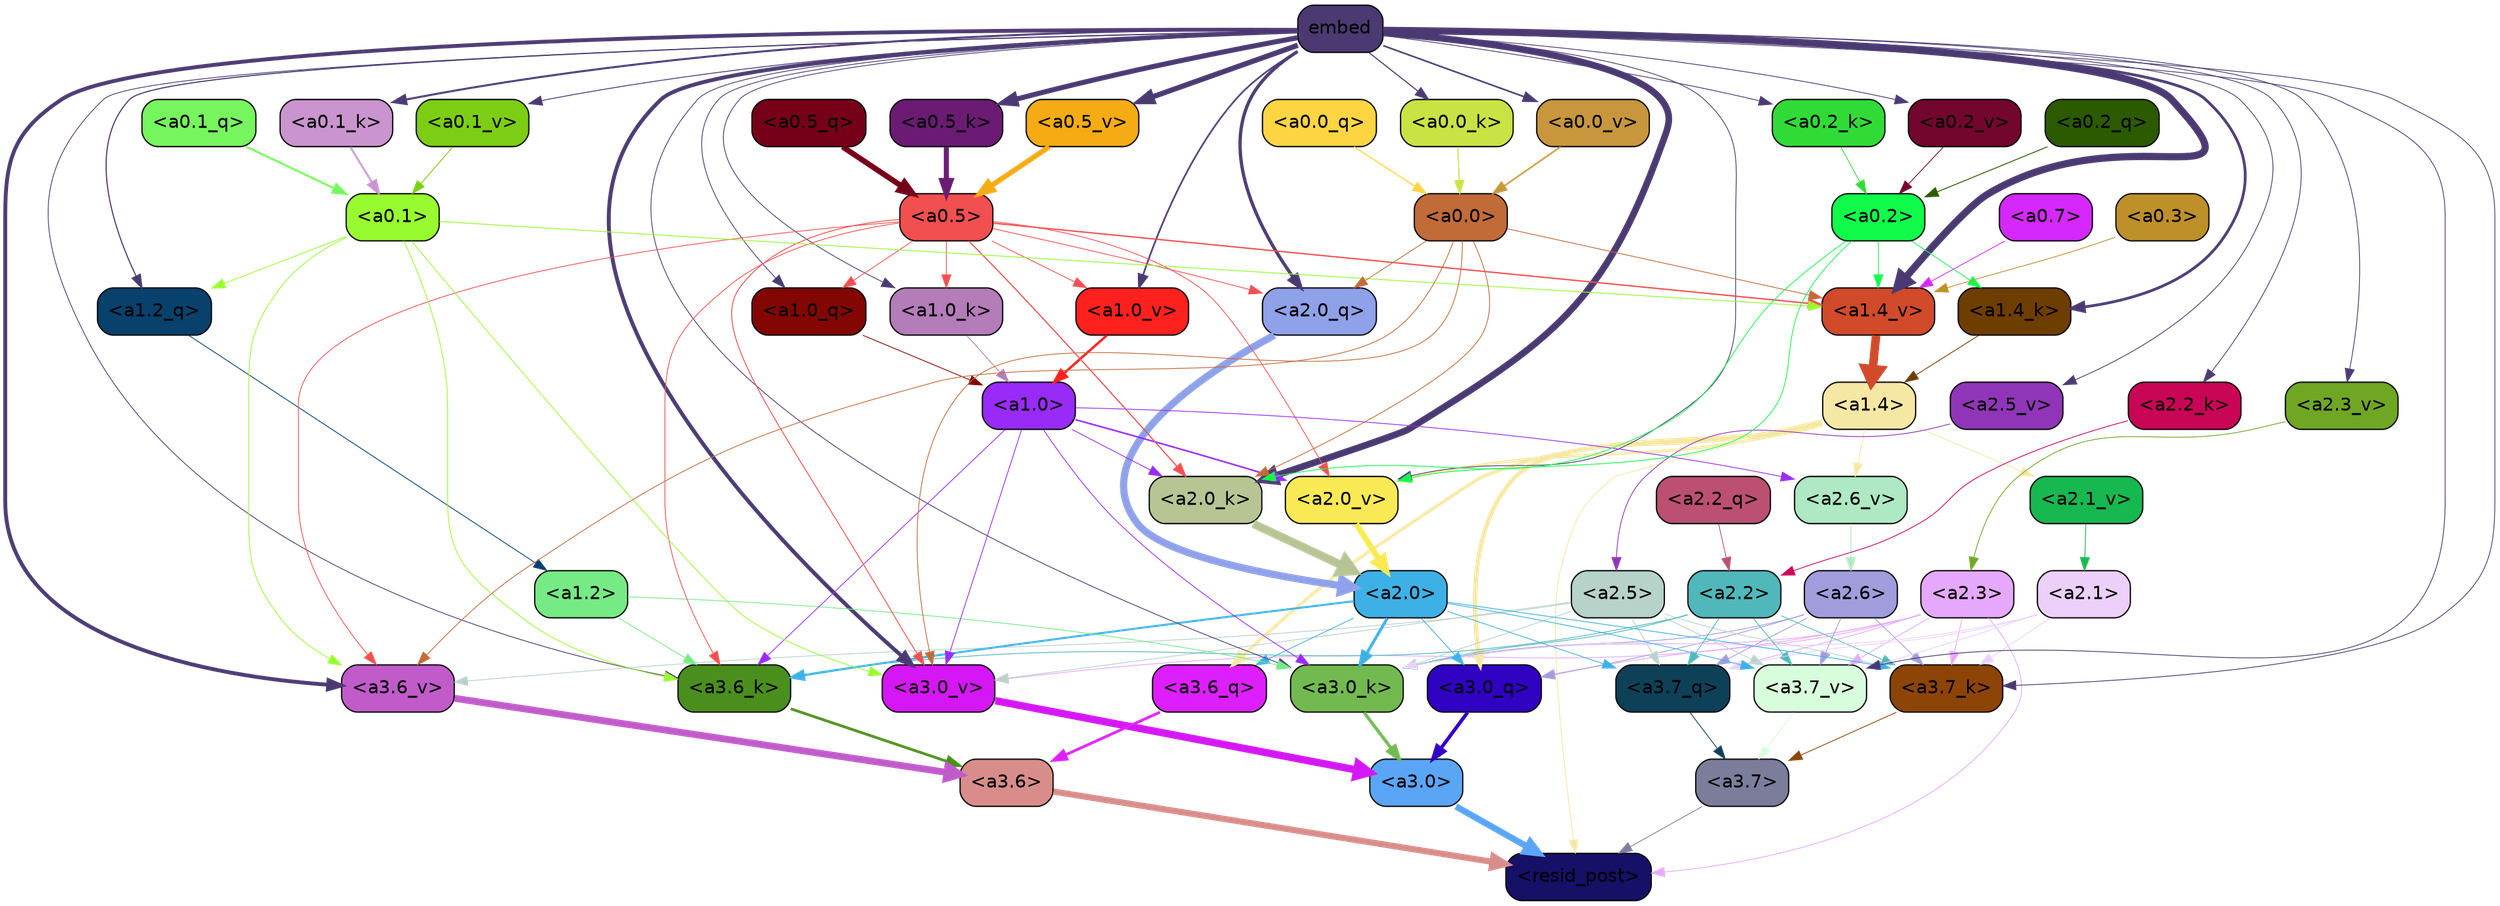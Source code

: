 strict digraph "" {
	graph [bgcolor=transparent,
		layout=dot,
		overlap=false,
		splines=true
	];
	"<a3.7>"	[color=black,
		fillcolor="#7c7d9b",
		fontname=Helvetica,
		shape=box,
		style="filled, rounded"];
	"<resid_post>"	[color=black,
		fillcolor="#161067",
		fontname=Helvetica,
		shape=box,
		style="filled, rounded"];
	"<a3.7>" -> "<resid_post>"	[color="#7c7d9b",
		penwidth=0.6];
	"<a3.6>"	[color=black,
		fillcolor="#d88d8a",
		fontname=Helvetica,
		shape=box,
		style="filled, rounded"];
	"<a3.6>" -> "<resid_post>"	[color="#d88d8a",
		penwidth=4.753257989883423];
	"<a3.0>"	[color=black,
		fillcolor="#5ba5f6",
		fontname=Helvetica,
		shape=box,
		style="filled, rounded"];
	"<a3.0>" -> "<resid_post>"	[color="#5ba5f6",
		penwidth=4.90053927898407];
	"<a2.3>"	[color=black,
		fillcolor="#e6a8fc",
		fontname=Helvetica,
		shape=box,
		style="filled, rounded"];
	"<a2.3>" -> "<resid_post>"	[color="#e6a8fc",
		penwidth=0.6];
	"<a3.7_q>"	[color=black,
		fillcolor="#0e4058",
		fontname=Helvetica,
		shape=box,
		style="filled, rounded"];
	"<a2.3>" -> "<a3.7_q>"	[color="#e6a8fc",
		penwidth=0.6];
	"<a3.0_q>"	[color=black,
		fillcolor="#3002c1",
		fontname=Helvetica,
		shape=box,
		style="filled, rounded"];
	"<a2.3>" -> "<a3.0_q>"	[color="#e6a8fc",
		penwidth=0.6];
	"<a3.7_k>"	[color=black,
		fillcolor="#8d4407",
		fontname=Helvetica,
		shape=box,
		style="filled, rounded"];
	"<a2.3>" -> "<a3.7_k>"	[color="#e6a8fc",
		penwidth=0.6];
	"<a3.0_k>"	[color=black,
		fillcolor="#72ba50",
		fontname=Helvetica,
		shape=box,
		style="filled, rounded"];
	"<a2.3>" -> "<a3.0_k>"	[color="#e6a8fc",
		penwidth=0.6];
	"<a3.7_v>"	[color=black,
		fillcolor="#d8fddc",
		fontname=Helvetica,
		shape=box,
		style="filled, rounded"];
	"<a2.3>" -> "<a3.7_v>"	[color="#e6a8fc",
		penwidth=0.6];
	"<a3.0_v>"	[color=black,
		fillcolor="#d417f4",
		fontname=Helvetica,
		shape=box,
		style="filled, rounded"];
	"<a2.3>" -> "<a3.0_v>"	[color="#e6a8fc",
		penwidth=0.6];
	"<a1.4>"	[color=black,
		fillcolor="#f5e7a4",
		fontname=Helvetica,
		shape=box,
		style="filled, rounded"];
	"<a1.4>" -> "<resid_post>"	[color="#f5e7a4",
		penwidth=0.6];
	"<a3.6_q>"	[color=black,
		fillcolor="#dd1fff",
		fontname=Helvetica,
		shape=box,
		style="filled, rounded"];
	"<a1.4>" -> "<a3.6_q>"	[color="#f5e7a4",
		penwidth=2.5149343013763428];
	"<a1.4>" -> "<a3.0_q>"	[color="#f5e7a4",
		penwidth=3.2760138511657715];
	"<a2.6_v>"	[color=black,
		fillcolor="#aee9c3",
		fontname=Helvetica,
		shape=box,
		style="filled, rounded"];
	"<a1.4>" -> "<a2.6_v>"	[color="#f5e7a4",
		penwidth=0.6];
	"<a2.1_v>"	[color=black,
		fillcolor="#17b850",
		fontname=Helvetica,
		shape=box,
		style="filled, rounded"];
	"<a1.4>" -> "<a2.1_v>"	[color="#f5e7a4",
		penwidth=0.6];
	"<a2.0_v>"	[color=black,
		fillcolor="#f9e955",
		fontname=Helvetica,
		shape=box,
		style="filled, rounded"];
	"<a1.4>" -> "<a2.0_v>"	[color="#f5e7a4",
		penwidth=2.0870713144540787];
	"<a3.7_q>" -> "<a3.7>"	[color="#0e4058",
		penwidth=0.6];
	"<a3.6_q>" -> "<a3.6>"	[color="#dd1fff",
		penwidth=2.091020345687866];
	"<a3.0_q>" -> "<a3.0>"	[color="#3002c1",
		penwidth=2.7421876192092896];
	"<a3.7_k>" -> "<a3.7>"	[color="#8d4407",
		penwidth=0.6];
	"<a3.6_k>"	[color=black,
		fillcolor="#4a8f1e",
		fontname=Helvetica,
		shape=box,
		style="filled, rounded"];
	"<a3.6_k>" -> "<a3.6>"	[color="#4a8f1e",
		penwidth=2.048597991466522];
	"<a3.0_k>" -> "<a3.0>"	[color="#72ba50",
		penwidth=2.476402521133423];
	"<a3.7_v>" -> "<a3.7>"	[color="#d8fddc",
		penwidth=0.6];
	"<a3.6_v>"	[color=black,
		fillcolor="#c15bca",
		fontname=Helvetica,
		shape=box,
		style="filled, rounded"];
	"<a3.6_v>" -> "<a3.6>"	[color="#c15bca",
		penwidth=5.2550448179244995];
	"<a3.0_v>" -> "<a3.0>"	[color="#d417f4",
		penwidth=5.652270674705505];
	"<a2.6>"	[color=black,
		fillcolor="#a19cdb",
		fontname=Helvetica,
		shape=box,
		style="filled, rounded"];
	"<a2.6>" -> "<a3.7_q>"	[color="#a19cdb",
		penwidth=0.6];
	"<a2.6>" -> "<a3.0_q>"	[color="#a19cdb",
		penwidth=0.6];
	"<a2.6>" -> "<a3.7_k>"	[color="#a19cdb",
		penwidth=0.6];
	"<a2.6>" -> "<a3.0_k>"	[color="#a19cdb",
		penwidth=0.6];
	"<a2.6>" -> "<a3.7_v>"	[color="#a19cdb",
		penwidth=0.6];
	"<a2.5>"	[color=black,
		fillcolor="#b7d2c8",
		fontname=Helvetica,
		shape=box,
		style="filled, rounded"];
	"<a2.5>" -> "<a3.7_q>"	[color="#b7d2c8",
		penwidth=0.6];
	"<a2.5>" -> "<a3.7_k>"	[color="#b7d2c8",
		penwidth=0.6];
	"<a2.5>" -> "<a3.0_k>"	[color="#b7d2c8",
		penwidth=0.6];
	"<a2.5>" -> "<a3.7_v>"	[color="#b7d2c8",
		penwidth=0.6];
	"<a2.5>" -> "<a3.6_v>"	[color="#b7d2c8",
		penwidth=0.6];
	"<a2.5>" -> "<a3.0_v>"	[color="#b7d2c8",
		penwidth=0.6];
	"<a2.2>"	[color=black,
		fillcolor="#50b8ba",
		fontname=Helvetica,
		shape=box,
		style="filled, rounded"];
	"<a2.2>" -> "<a3.7_q>"	[color="#50b8ba",
		penwidth=0.6];
	"<a2.2>" -> "<a3.7_k>"	[color="#50b8ba",
		penwidth=0.6];
	"<a2.2>" -> "<a3.6_k>"	[color="#50b8ba",
		penwidth=0.6];
	"<a2.2>" -> "<a3.0_k>"	[color="#50b8ba",
		penwidth=0.6];
	"<a2.2>" -> "<a3.7_v>"	[color="#50b8ba",
		penwidth=0.6];
	"<a2.1>"	[color=black,
		fillcolor="#ecd0fa",
		fontname=Helvetica,
		shape=box,
		style="filled, rounded"];
	"<a2.1>" -> "<a3.7_q>"	[color="#ecd0fa",
		penwidth=0.6];
	"<a2.1>" -> "<a3.7_k>"	[color="#ecd0fa",
		penwidth=0.6];
	"<a2.1>" -> "<a3.0_k>"	[color="#ecd0fa",
		penwidth=0.6];
	"<a2.1>" -> "<a3.7_v>"	[color="#ecd0fa",
		penwidth=0.6];
	"<a2.0>"	[color=black,
		fillcolor="#3db1e6",
		fontname=Helvetica,
		shape=box,
		style="filled, rounded"];
	"<a2.0>" -> "<a3.7_q>"	[color="#3db1e6",
		penwidth=0.6];
	"<a2.0>" -> "<a3.6_q>"	[color="#3db1e6",
		penwidth=0.6];
	"<a2.0>" -> "<a3.0_q>"	[color="#3db1e6",
		penwidth=0.6];
	"<a2.0>" -> "<a3.7_k>"	[color="#3db1e6",
		penwidth=0.6];
	"<a2.0>" -> "<a3.6_k>"	[color="#3db1e6",
		penwidth=1.5290023684501648];
	"<a2.0>" -> "<a3.0_k>"	[color="#3db1e6",
		penwidth=2.2635570764541626];
	"<a2.0>" -> "<a3.7_v>"	[color="#3db1e6",
		penwidth=0.6];
	embed	[color=black,
		fillcolor="#4b3a72",
		fontname=Helvetica,
		shape=box,
		style="filled, rounded"];
	embed -> "<a3.7_k>"	[color="#4b3a72",
		penwidth=0.6];
	embed -> "<a3.6_k>"	[color="#4b3a72",
		penwidth=0.6];
	embed -> "<a3.0_k>"	[color="#4b3a72",
		penwidth=0.6];
	embed -> "<a3.7_v>"	[color="#4b3a72",
		penwidth=0.6];
	embed -> "<a3.6_v>"	[color="#4b3a72",
		penwidth=2.9556376338005066];
	embed -> "<a3.0_v>"	[color="#4b3a72",
		penwidth=2.972973108291626];
	"<a2.0_q>"	[color=black,
		fillcolor="#8fa1e9",
		fontname=Helvetica,
		shape=box,
		style="filled, rounded"];
	embed -> "<a2.0_q>"	[color="#4b3a72",
		penwidth=2.522909115999937];
	"<a2.2_k>"	[color=black,
		fillcolor="#c90556",
		fontname=Helvetica,
		shape=box,
		style="filled, rounded"];
	embed -> "<a2.2_k>"	[color="#4b3a72",
		penwidth=0.6];
	"<a2.0_k>"	[color=black,
		fillcolor="#b7c594",
		fontname=Helvetica,
		shape=box,
		style="filled, rounded"];
	embed -> "<a2.0_k>"	[color="#4b3a72",
		penwidth=5.094568967819214];
	"<a2.5_v>"	[color=black,
		fillcolor="#9035b8",
		fontname=Helvetica,
		shape=box,
		style="filled, rounded"];
	embed -> "<a2.5_v>"	[color="#4b3a72",
		penwidth=0.6];
	"<a2.3_v>"	[color=black,
		fillcolor="#6fa724",
		fontname=Helvetica,
		shape=box,
		style="filled, rounded"];
	embed -> "<a2.3_v>"	[color="#4b3a72",
		penwidth=0.6];
	embed -> "<a2.0_v>"	[color="#4b3a72",
		penwidth=0.6];
	"<a1.2_q>"	[color=black,
		fillcolor="#07416c",
		fontname=Helvetica,
		shape=box,
		style="filled, rounded"];
	embed -> "<a1.2_q>"	[color="#4b3a72",
		penwidth=0.8520002365112305];
	"<a1.0_q>"	[color=black,
		fillcolor="#820702",
		fontname=Helvetica,
		shape=box,
		style="filled, rounded"];
	embed -> "<a1.0_q>"	[color="#4b3a72",
		penwidth=0.6];
	"<a1.4_k>"	[color=black,
		fillcolor="#6e3d00",
		fontname=Helvetica,
		shape=box,
		style="filled, rounded"];
	embed -> "<a1.4_k>"	[color="#4b3a72",
		penwidth=2.115079402923584];
	"<a1.0_k>"	[color=black,
		fillcolor="#b47cb8",
		fontname=Helvetica,
		shape=box,
		style="filled, rounded"];
	embed -> "<a1.0_k>"	[color="#4b3a72",
		penwidth=0.6];
	"<a1.4_v>"	[color=black,
		fillcolor="#d14a2a",
		fontname=Helvetica,
		shape=box,
		style="filled, rounded"];
	embed -> "<a1.4_v>"	[color="#4b3a72",
		penwidth=5.504090070724487];
	"<a1.0_v>"	[color=black,
		fillcolor="#ff211e",
		fontname=Helvetica,
		shape=box,
		style="filled, rounded"];
	embed -> "<a1.0_v>"	[color="#4b3a72",
		penwidth=1.2935692071914673];
	"<a0.5_k>"	[color=black,
		fillcolor="#6b1b74",
		fontname=Helvetica,
		shape=box,
		style="filled, rounded"];
	embed -> "<a0.5_k>"	[color="#4b3a72",
		penwidth=3.851005434989929];
	"<a0.2_k>"	[color=black,
		fillcolor="#31db37",
		fontname=Helvetica,
		shape=box,
		style="filled, rounded"];
	embed -> "<a0.2_k>"	[color="#4b3a72",
		penwidth=0.6];
	"<a0.1_k>"	[color=black,
		fillcolor="#ca94cf",
		fontname=Helvetica,
		shape=box,
		style="filled, rounded"];
	embed -> "<a0.1_k>"	[color="#4b3a72",
		penwidth=1.5319340229034424];
	"<a0.0_k>"	[color=black,
		fillcolor="#c8e343",
		fontname=Helvetica,
		shape=box,
		style="filled, rounded"];
	embed -> "<a0.0_k>"	[color="#4b3a72",
		penwidth=0.8205299377441406];
	"<a0.5_v>"	[color=black,
		fillcolor="#f5ab14",
		fontname=Helvetica,
		shape=box,
		style="filled, rounded"];
	embed -> "<a0.5_v>"	[color="#4b3a72",
		penwidth=4.012355327606201];
	"<a0.2_v>"	[color=black,
		fillcolor="#73062e",
		fontname=Helvetica,
		shape=box,
		style="filled, rounded"];
	embed -> "<a0.2_v>"	[color="#4b3a72",
		penwidth=0.6];
	"<a0.1_v>"	[color=black,
		fillcolor="#7cce14",
		fontname=Helvetica,
		shape=box,
		style="filled, rounded"];
	embed -> "<a0.1_v>"	[color="#4b3a72",
		penwidth=0.6730842590332031];
	"<a0.0_v>"	[color=black,
		fillcolor="#c7963d",
		fontname=Helvetica,
		shape=box,
		style="filled, rounded"];
	embed -> "<a0.0_v>"	[color="#4b3a72",
		penwidth=1.2175352573394775];
	"<a1.2>"	[color=black,
		fillcolor="#76eb85",
		fontname=Helvetica,
		shape=box,
		style="filled, rounded"];
	"<a1.2>" -> "<a3.6_k>"	[color="#76eb85",
		penwidth=0.6];
	"<a1.2>" -> "<a3.0_k>"	[color="#76eb85",
		penwidth=0.6];
	"<a1.0>"	[color=black,
		fillcolor="#982bf7",
		fontname=Helvetica,
		shape=box,
		style="filled, rounded"];
	"<a1.0>" -> "<a3.6_k>"	[color="#982bf7",
		penwidth=0.6];
	"<a1.0>" -> "<a3.0_k>"	[color="#982bf7",
		penwidth=0.6];
	"<a1.0>" -> "<a3.0_v>"	[color="#982bf7",
		penwidth=0.6];
	"<a1.0>" -> "<a2.0_k>"	[color="#982bf7",
		penwidth=0.6];
	"<a1.0>" -> "<a2.6_v>"	[color="#982bf7",
		penwidth=0.6];
	"<a1.0>" -> "<a2.0_v>"	[color="#982bf7",
		penwidth=1.2152502536773682];
	"<a0.5>"	[color=black,
		fillcolor="#f24f50",
		fontname=Helvetica,
		shape=box,
		style="filled, rounded"];
	"<a0.5>" -> "<a3.6_k>"	[color="#f24f50",
		penwidth=0.6];
	"<a0.5>" -> "<a3.6_v>"	[color="#f24f50",
		penwidth=0.6];
	"<a0.5>" -> "<a3.0_v>"	[color="#f24f50",
		penwidth=0.6790935099124908];
	"<a0.5>" -> "<a2.0_q>"	[color="#f24f50",
		penwidth=0.6];
	"<a0.5>" -> "<a2.0_k>"	[color="#f24f50",
		penwidth=0.8835153579711914];
	"<a0.5>" -> "<a2.0_v>"	[color="#f24f50",
		penwidth=0.6];
	"<a0.5>" -> "<a1.0_q>"	[color="#f24f50",
		penwidth=0.6];
	"<a0.5>" -> "<a1.0_k>"	[color="#f24f50",
		penwidth=0.6];
	"<a0.5>" -> "<a1.4_v>"	[color="#f24f50",
		penwidth=1.022335171699524];
	"<a0.5>" -> "<a1.0_v>"	[color="#f24f50",
		penwidth=0.6];
	"<a0.1>"	[color=black,
		fillcolor="#98fb2f",
		fontname=Helvetica,
		shape=box,
		style="filled, rounded"];
	"<a0.1>" -> "<a3.6_k>"	[color="#98fb2f",
		penwidth=0.6];
	"<a0.1>" -> "<a3.6_v>"	[color="#98fb2f",
		penwidth=0.6];
	"<a0.1>" -> "<a3.0_v>"	[color="#98fb2f",
		penwidth=0.6];
	"<a0.1>" -> "<a1.2_q>"	[color="#98fb2f",
		penwidth=0.6];
	"<a0.1>" -> "<a1.4_v>"	[color="#98fb2f",
		penwidth=0.6438122987747192];
	"<a0.0>"	[color=black,
		fillcolor="#c16b39",
		fontname=Helvetica,
		shape=box,
		style="filled, rounded"];
	"<a0.0>" -> "<a3.6_v>"	[color="#c16b39",
		penwidth=0.6];
	"<a0.0>" -> "<a3.0_v>"	[color="#c16b39",
		penwidth=0.6];
	"<a0.0>" -> "<a2.0_q>"	[color="#c16b39",
		penwidth=0.6];
	"<a0.0>" -> "<a2.0_k>"	[color="#c16b39",
		penwidth=0.6];
	"<a0.0>" -> "<a1.4_v>"	[color="#c16b39",
		penwidth=0.6];
	"<a2.2_q>"	[color=black,
		fillcolor="#bc5073",
		fontname=Helvetica,
		shape=box,
		style="filled, rounded"];
	"<a2.2_q>" -> "<a2.2>"	[color="#bc5073",
		penwidth=0.6];
	"<a2.0_q>" -> "<a2.0>"	[color="#8fa1e9",
		penwidth=5.557696580886841];
	"<a2.2_k>" -> "<a2.2>"	[color="#c90556",
		penwidth=0.6];
	"<a2.0_k>" -> "<a2.0>"	[color="#b7c594",
		penwidth=6.320472955703735];
	"<a2.6_v>" -> "<a2.6>"	[color="#aee9c3",
		penwidth=0.6];
	"<a2.5_v>" -> "<a2.5>"	[color="#9035b8",
		penwidth=0.6];
	"<a2.3_v>" -> "<a2.3>"	[color="#6fa724",
		penwidth=0.6];
	"<a2.1_v>" -> "<a2.1>"	[color="#17b850",
		penwidth=0.6];
	"<a2.0_v>" -> "<a2.0>"	[color="#f9e955",
		penwidth=4.611755967140198];
	"<a0.2>"	[color=black,
		fillcolor="#11fb4a",
		fontname=Helvetica,
		shape=box,
		style="filled, rounded"];
	"<a0.2>" -> "<a2.0_k>"	[color="#11fb4a",
		penwidth=0.6];
	"<a0.2>" -> "<a2.0_v>"	[color="#11fb4a",
		penwidth=0.6];
	"<a0.2>" -> "<a1.4_k>"	[color="#11fb4a",
		penwidth=0.6];
	"<a0.2>" -> "<a1.4_v>"	[color="#11fb4a",
		penwidth=0.6];
	"<a1.2_q>" -> "<a1.2>"	[color="#07416c",
		penwidth=0.6145738363265991];
	"<a1.0_q>" -> "<a1.0>"	[color="#820702",
		penwidth=0.6];
	"<a1.4_k>" -> "<a1.4>"	[color="#6e3d00",
		penwidth=0.6];
	"<a1.0_k>" -> "<a1.0>"	[color="#b47cb8",
		penwidth=0.6];
	"<a1.4_v>" -> "<a1.4>"	[color="#d14a2a",
		penwidth=6.5241758823394775];
	"<a1.0_v>" -> "<a1.0>"	[color="#ff211e",
		penwidth=1.8809151649475098];
	"<a0.7>"	[color=black,
		fillcolor="#d528fd",
		fontname=Helvetica,
		shape=box,
		style="filled, rounded"];
	"<a0.7>" -> "<a1.4_v>"	[color="#d528fd",
		penwidth=0.6];
	"<a0.3>"	[color=black,
		fillcolor="#be902a",
		fontname=Helvetica,
		shape=box,
		style="filled, rounded"];
	"<a0.3>" -> "<a1.4_v>"	[color="#be902a",
		penwidth=0.6];
	"<a0.5_q>"	[color=black,
		fillcolor="#760018",
		fontname=Helvetica,
		shape=box,
		style="filled, rounded"];
	"<a0.5_q>" -> "<a0.5>"	[color="#760018",
		penwidth=4.2370394468307495];
	"<a0.2_q>"	[color=black,
		fillcolor="#2b5a01",
		fontname=Helvetica,
		shape=box,
		style="filled, rounded"];
	"<a0.2_q>" -> "<a0.2>"	[color="#2b5a01",
		penwidth=0.6822714805603027];
	"<a0.1_q>"	[color=black,
		fillcolor="#77f55e",
		fontname=Helvetica,
		shape=box,
		style="filled, rounded"];
	"<a0.1_q>" -> "<a0.1>"	[color="#77f55e",
		penwidth=1.6176555156707764];
	"<a0.0_q>"	[color=black,
		fillcolor="#fdd543",
		fontname=Helvetica,
		shape=box,
		style="filled, rounded"];
	"<a0.0_q>" -> "<a0.0>"	[color="#fdd543",
		penwidth=0.9359095096588135];
	"<a0.5_k>" -> "<a0.5>"	[color="#6b1b74",
		penwidth=3.8599258065223694];
	"<a0.2_k>" -> "<a0.2>"	[color="#31db37",
		penwidth=0.6];
	"<a0.1_k>" -> "<a0.1>"	[color="#ca94cf",
		penwidth=1.5140717029571533];
	"<a0.0_k>" -> "<a0.0>"	[color="#c8e343",
		penwidth=0.8258748054504395];
	"<a0.5_v>" -> "<a0.5>"	[color="#f5ab14",
		penwidth=4.0173709988594055];
	"<a0.2_v>" -> "<a0.2>"	[color="#73062e",
		penwidth=0.6];
	"<a0.1_v>" -> "<a0.1>"	[color="#7cce14",
		penwidth=0.6690568923950195];
	"<a0.0_v>" -> "<a0.0>"	[color="#c7963d",
		penwidth=1.2524418830871582];
}
